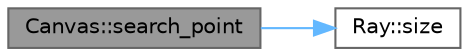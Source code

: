 digraph "Canvas::search_point"
{
 // LATEX_PDF_SIZE
  bgcolor="transparent";
  edge [fontname=Helvetica,fontsize=10,labelfontname=Helvetica,labelfontsize=10];
  node [fontname=Helvetica,fontsize=10,shape=box,height=0.2,width=0.4];
  rankdir="LR";
  Node1 [label="Canvas::search_point",height=0.2,width=0.4,color="gray40", fillcolor="grey60", style="filled", fontcolor="black",tooltip="insert without repetition"];
  Node1 -> Node2 [color="steelblue1",style="solid"];
  Node2 [label="Ray::size",height=0.2,width=0.4,color="grey40", fillcolor="white", style="filled",URL="$class_ray.html#a5433e5f6205bb963ddb43519022553b4",tooltip=" "];
}
